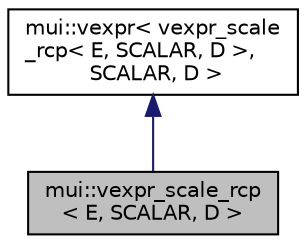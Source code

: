 digraph "mui::vexpr_scale_rcp&lt; E, SCALAR, D &gt;"
{
 // LATEX_PDF_SIZE
  edge [fontname="Helvetica",fontsize="10",labelfontname="Helvetica",labelfontsize="10"];
  node [fontname="Helvetica",fontsize="10",shape=record];
  Node1 [label="mui::vexpr_scale_rcp\l\< E, SCALAR, D \>",height=0.2,width=0.4,color="black", fillcolor="grey75", style="filled", fontcolor="black",tooltip=" "];
  Node2 -> Node1 [dir="back",color="midnightblue",fontsize="10",style="solid",fontname="Helvetica"];
  Node2 [label="mui::vexpr\< vexpr_scale\l_rcp\< E, SCALAR, D \>,\l SCALAR, D \>",height=0.2,width=0.4,color="black", fillcolor="white", style="filled",URL="$structmui_1_1vexpr.html",tooltip=" "];
}
